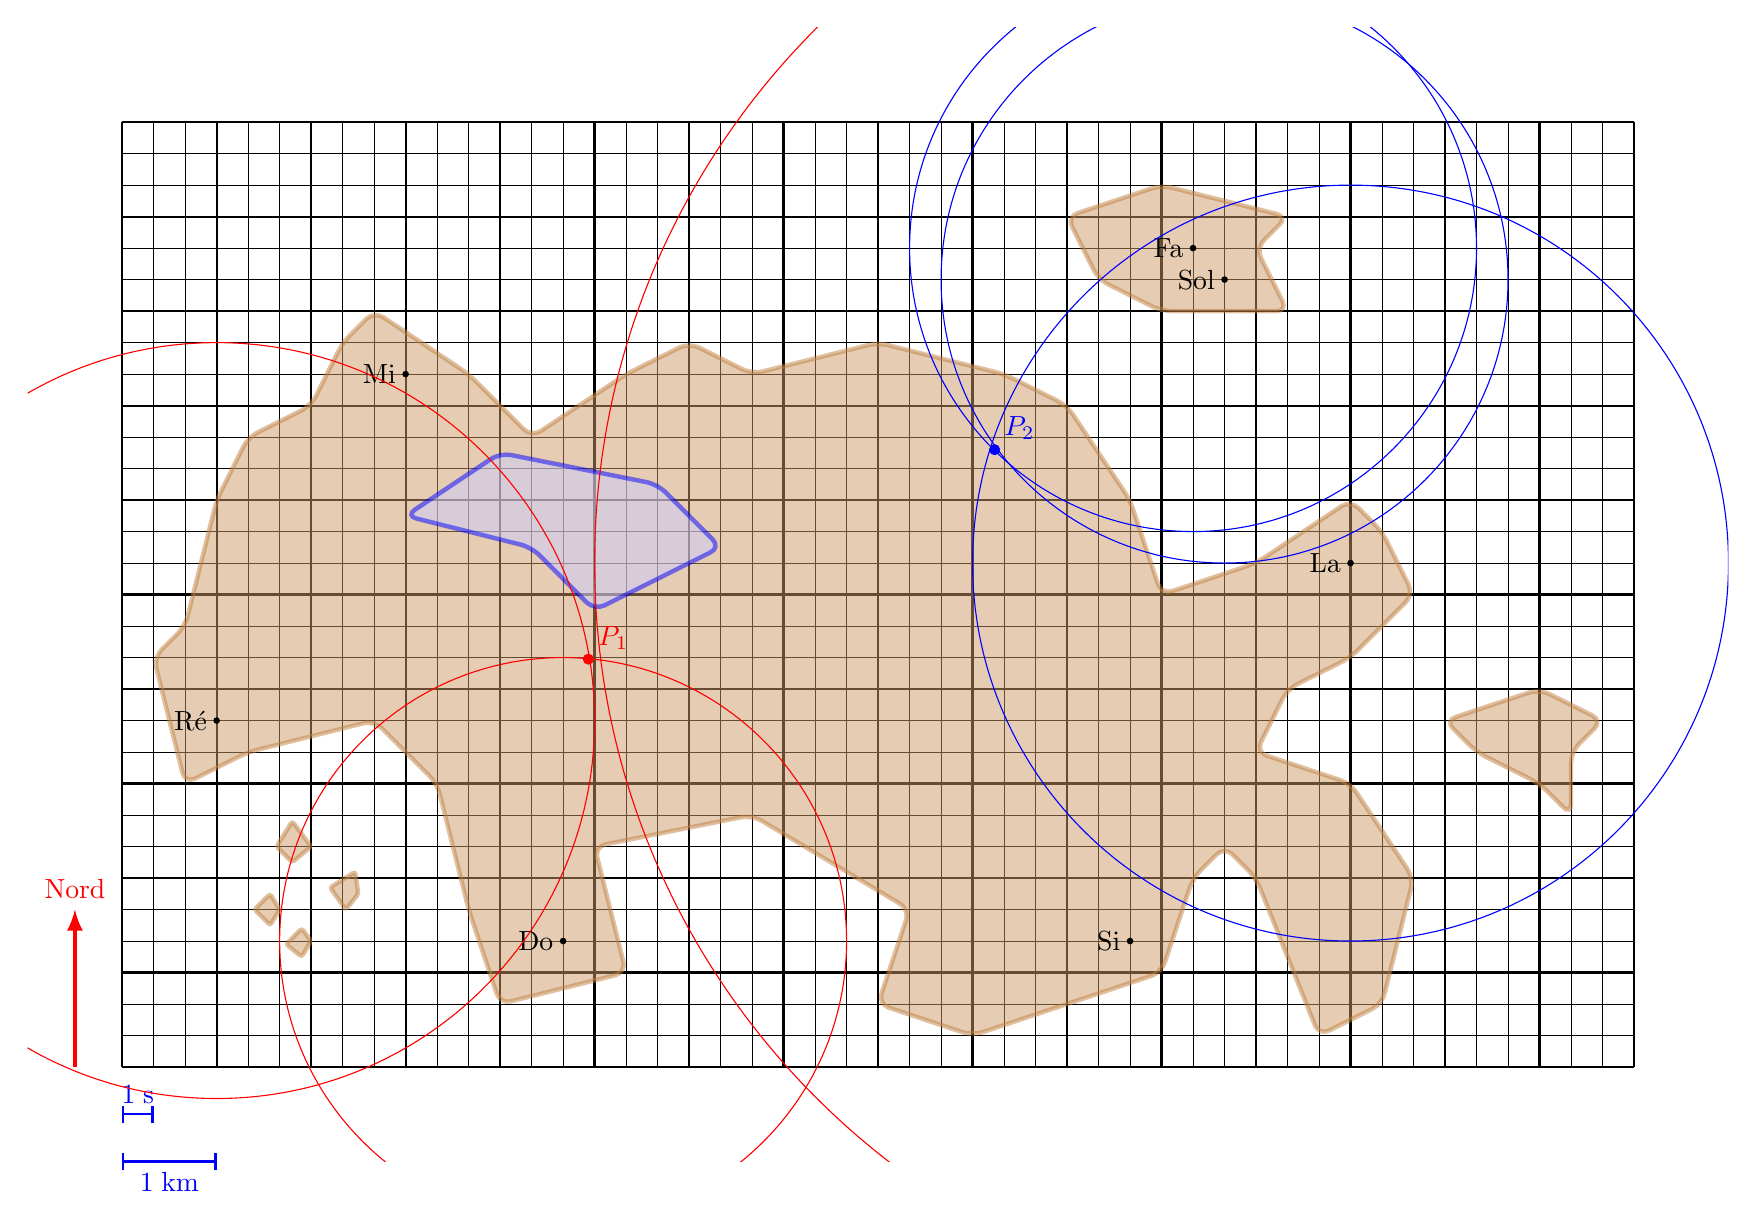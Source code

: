 \begin{tikzpicture}[scale=0.4, rotate=0]


% La grille 

\draw[step=1,very thin] (0,0) grid (48,30);
\draw[step = 3, thick] (0,0) grid (48,30);

% Echelle 

\draw[|-|,blue, thick]  (0,-3)--(3,-3) node[midway, below] {$1\; \text{km}$};
\draw[|-|,blue, thick]  (0,-1.5)--(1,-1.5) node[midway, above] {$1\; \text{s}$};
\draw[->,>=latex,ultra thick, red] (-1.5,0)--+(0,5) node [above] {Nord};


% Ile

% Ile principale
\draw[ultra thick, brown, fill=brown!80, opacity=0.5, rounded corners]
(11,5)--++(1,-3)--++(4,1)--++(-1,4)--++(5,1)--++(5,-3)--++(-1,-3)--++(3,-1)--++(6,2)--++(1,3)--++(1,1)
--++(1,-1)--++(2,-5)--++(2,1)--++(1,4)--++(-2,3)--++(-3,1)--++(1,2)--++(2,1)--++(2,2)--++(-1,2)--++(-1,1)--++(-3,-2)--++(-3,-1)--++(-1,3)--++(-2,3)--++(-2,1)--++(-4,1)--++(-4,-1)--++(-2,1)--++(-2,-1)--++(-3,-2)
--++(-2,2)--++(-3,2)--++(-1,-1)--++(-1,-2)--++(-2,-1)--++(-1,-2)--++(-1,-4)--++(-1,-1)--++(1,-4)--++(2,1)
--++(4,1)--++(2,-2)--cycle;


% Ile des phares jumeaux
\draw[ultra thick, brown, fill=brown!80, opacity=0.5, rounded corners] (33,24)--++(-2,1)--++(-1,2)--++(3,1)--++(4,-1)--++(-1,-1)--++(1,-2)--cycle;

% Petite ile a l'est
\draw[ultra thick, brown, fill=brown!80, opacity=0.5, rounded corners] (45,9)--++(-2,1)--++(-1,1)--++(3,1)--++(2,-1)--++(-1,-1)--++(0,-2)--cycle;

% Mini iles
\draw[ultra thick, brown, fill=brown!80, opacity=0.5, rounded corners=1] (5,5)--++(-0.3,-0.5)--++(-0.5,0.5)--++(0.5,0.5)--cycle;
\draw[ultra thick, brown, fill=brown!80, opacity=0.5, rounded corners=1] (6,4)--++(-0.3,-0.5)--++(-0.5,0.4)--++(0.5,0.5)--cycle;
\draw[ultra thick, brown, fill=brown!80, opacity=0.5, rounded corners=1] (6,7)--++(-0.6,-0.5)--++(-0.5,0.5)--++(0.5,0.8)--cycle;
\draw[ultra thick, brown, fill=brown!80, opacity=0.5, rounded corners=1] (7.5,5.5)--++(-0.4,-0.5)--++(-0.5,0.7)--++(0.8,0.5)--cycle;

% Marais
\draw[ultra thick, blue, fill=blue!20, opacity=0.5, rounded corners] (13,16.5)--++(-4,1)--++(3,2)--++(5,-1)--++(2,-2)--++(-2,-1)--++(-2,-1)--cycle;


% Les phares

\coordinate (Do) at (14,4);
\coordinate (Re) at (3,11);
\coordinate (Mi) at (9,22);
\coordinate (Fa) at (34,26); 
\coordinate (Sol) at (35,25);
\coordinate (La) at (39,16);
\coordinate (Si) at (32,4);

\fill (Do) circle (3pt) node[left] {Do};
\fill (Re) circle (3pt) node[left] {R\'e};
\fill (Mi) circle (3pt) node[left] {Mi};
\fill (Fa) circle (3pt) node[left] {Fa};
\fill (Sol) circle (3pt) node[left] {Sol};
\fill (La) circle (3pt) node[left] {La};
\fill (Si) circle (3pt) node[left] {Si};

\begin{scope}
\clip(-3,-3) rectangle (51,33);
% Position P_1

\draw[red] (Do) circle (9);
\draw[red] (Re) circle (12);
\draw[red] (La) circle (24); 

\coordinate (P1)  at (14.8,12.95);
\fill[red] (P1) circle (5pt) node[above right]{$P_1$};

% Position P_2

\draw[blue] (Fa) circle (9);
\draw[blue] (Sol) circle (9);
\draw[blue] (La) circle (12); 

\coordinate (P2)  at (27.7,19.6);
\fill[blue] (P2) circle (5pt) node[above right]{$P_2$};

\end{scope}

\end{tikzpicture}
